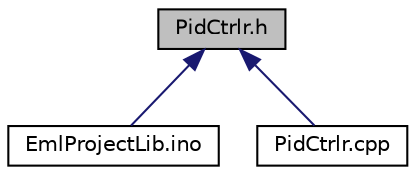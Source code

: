 digraph "PidCtrlr.h"
{
 // LATEX_PDF_SIZE
  edge [fontname="Helvetica",fontsize="10",labelfontname="Helvetica",labelfontsize="10"];
  node [fontname="Helvetica",fontsize="10",shape=record];
  Node1 [label="PidCtrlr.h",height=0.2,width=0.4,color="black", fillcolor="grey75", style="filled", fontcolor="black",tooltip=" "];
  Node1 -> Node2 [dir="back",color="midnightblue",fontsize="10",style="solid",fontname="Helvetica"];
  Node2 [label="EmlProjectLib.ino",height=0.2,width=0.4,color="black", fillcolor="white", style="filled",URL="$_eml_project_lib_8ino.html",tooltip=" "];
  Node1 -> Node3 [dir="back",color="midnightblue",fontsize="10",style="solid",fontname="Helvetica"];
  Node3 [label="PidCtrlr.cpp",height=0.2,width=0.4,color="black", fillcolor="white", style="filled",URL="$_pid_ctrlr_8cpp.html",tooltip=" "];
}
